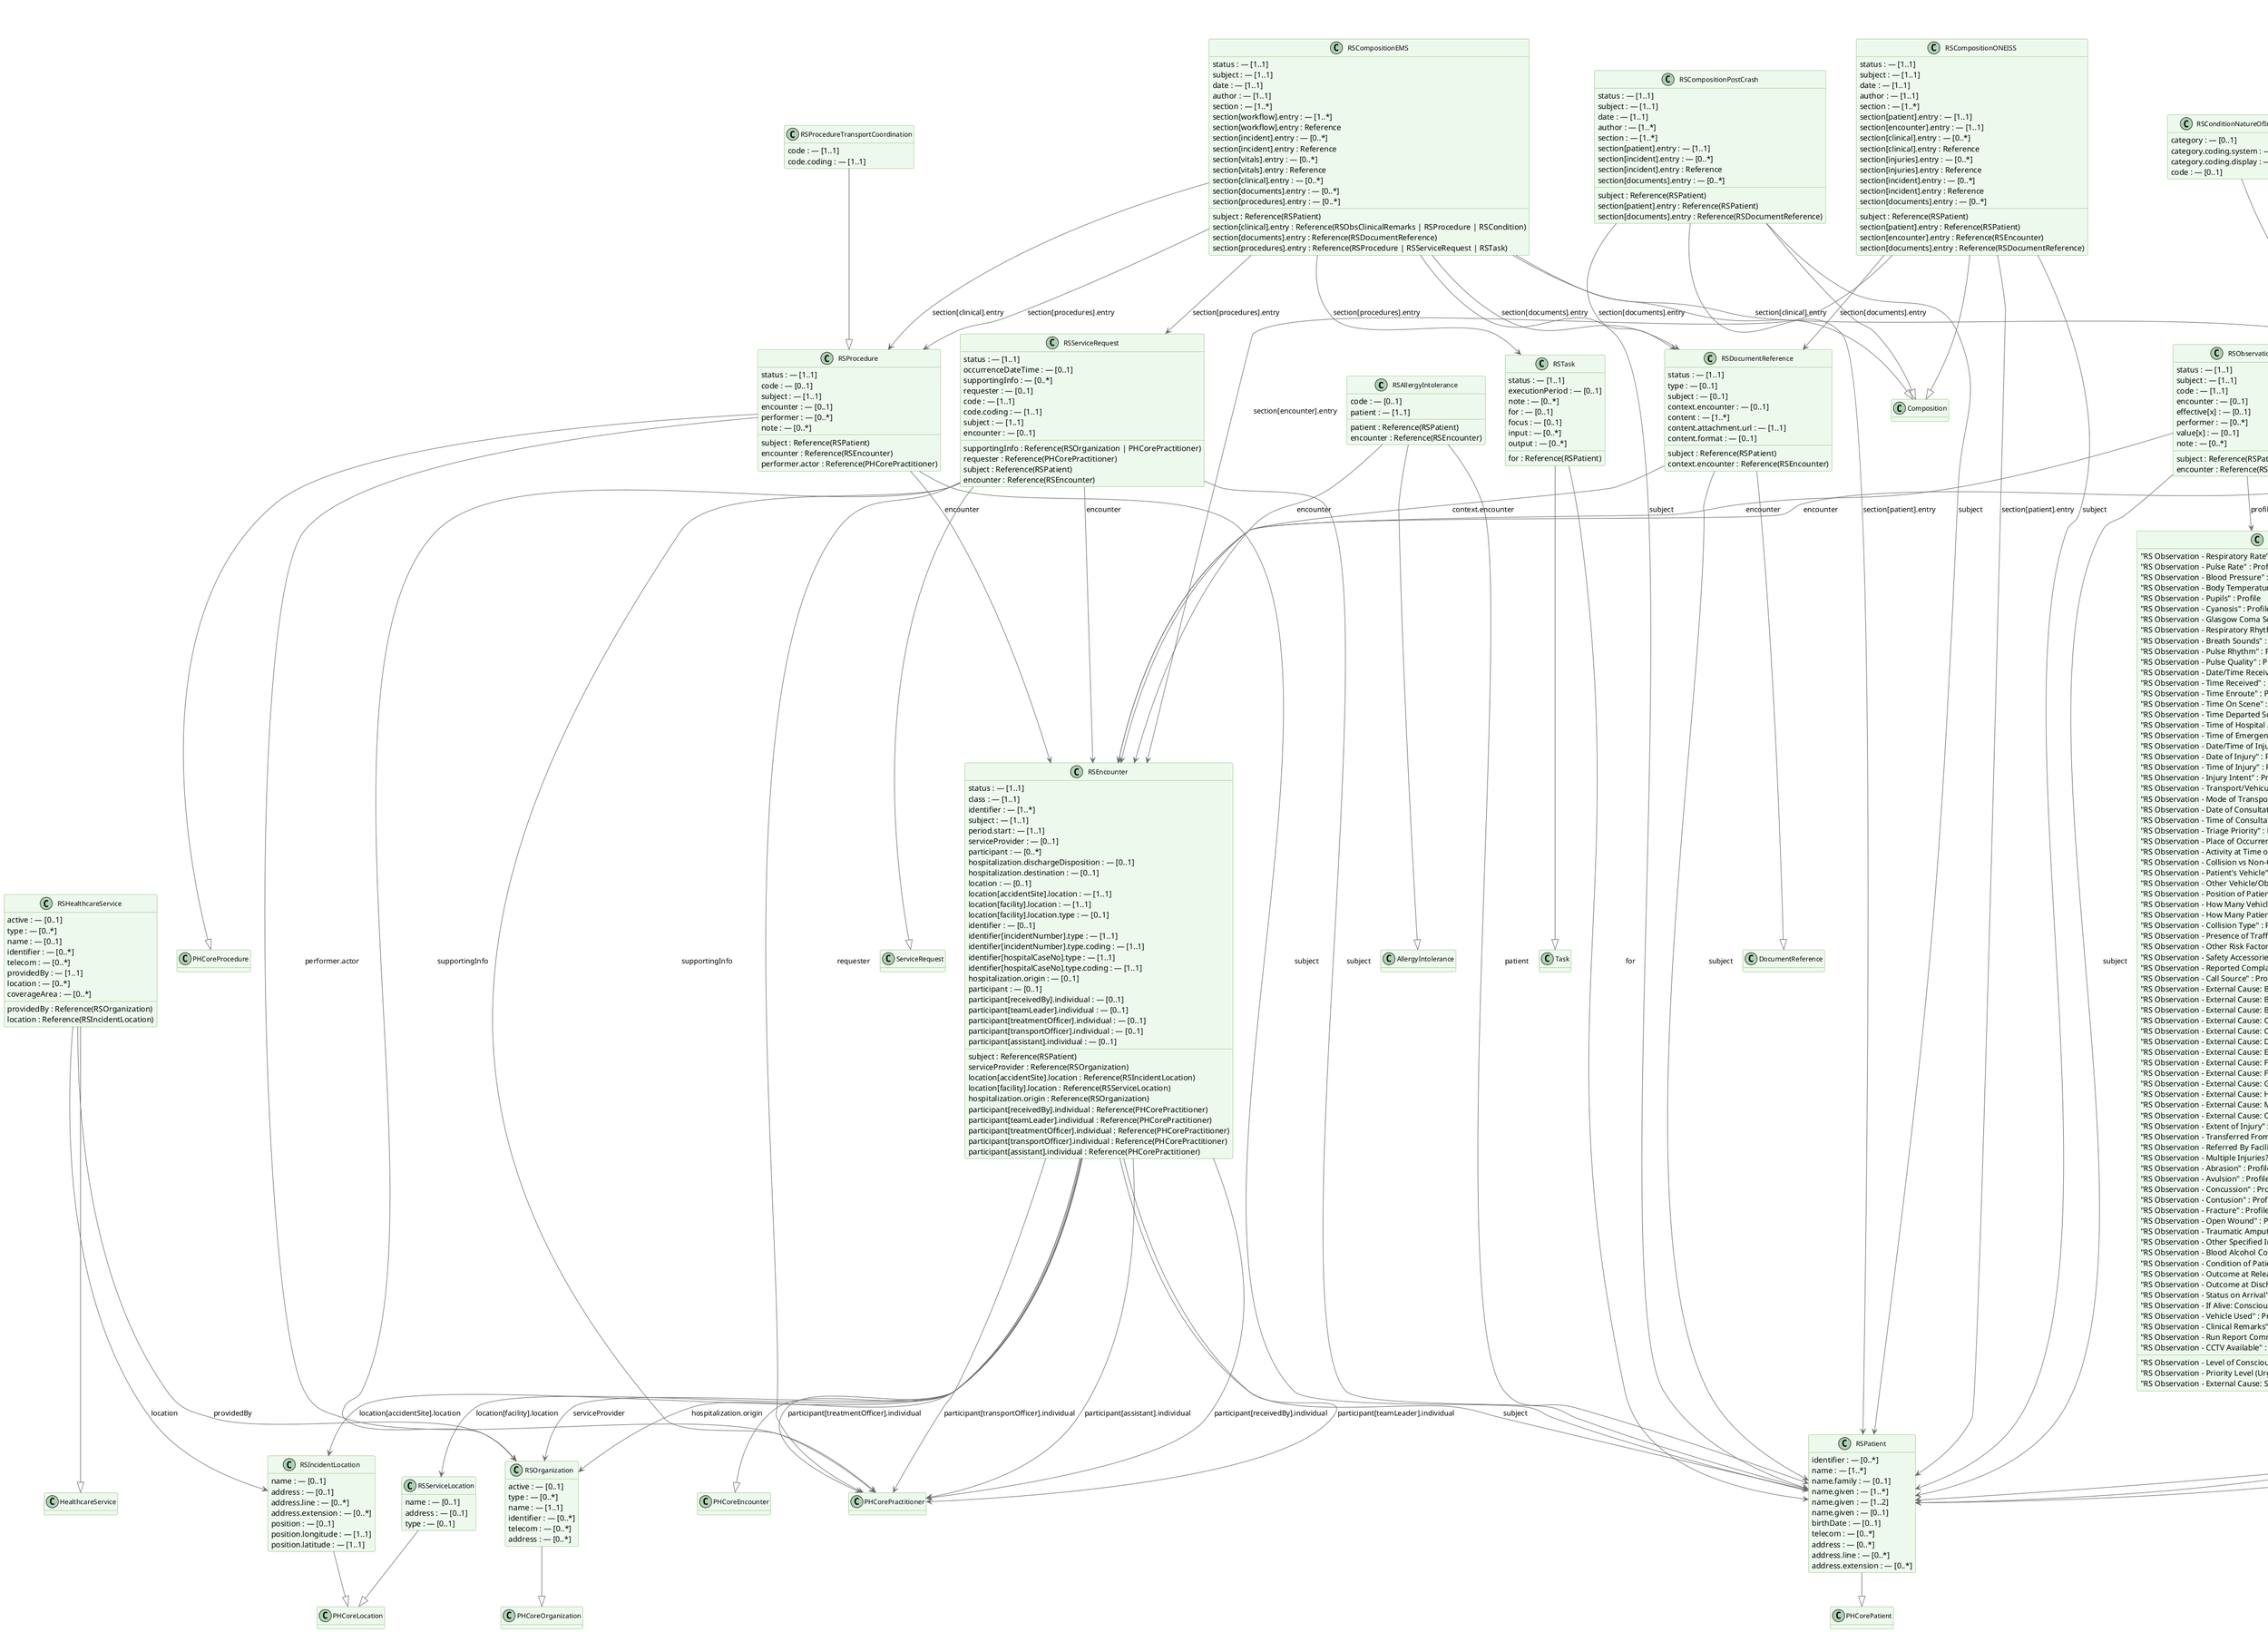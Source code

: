 @startuml
skinparam ClassFontName Arial
skinparam ClassFontSize 12
skinparam ClassAttributeIconSize 0
skinparam ClassBackgroundColor #EEF9EE
skinparam ClassBorderColor #6AA84F
skinparam ArrowColor #6A6A6A
skinparam ArrowThickness 1
hide empty methods
top to bottom direction

class "RSAllergyIntolerance" {
  code : — [0..1]
  patient : — [1..1]
  patient : Reference(RSPatient)
  encounter : Reference(RSEncounter)
}
class "AllergyIntolerance"
class "RSPatient" {
  identifier : — [0..*]
  name : — [1..*]
  name.family : — [0..1]
  name.given : — [1..*]
  name.given : — [1..2]
  name.given : — [0..1]
  birthDate : — [0..1]
  telecom : — [0..*]
  address : — [0..*]
  address.line : — [0..*]
  address.extension : — [0..*]
}
class "RSEncounter" {
  status : — [1..1]
  class : — [1..1]
  identifier : — [1..*]
  subject : — [1..1]
  subject : Reference(RSPatient)
  period.start : — [1..1]
  serviceProvider : — [0..1]
  serviceProvider : Reference(RSOrganization)
  participant : — [0..*]
  hospitalization.dischargeDisposition : — [0..1]
  hospitalization.destination : — [0..1]
  location : — [0..1]
  location[accidentSite].location : — [1..1]
  location[accidentSite].location : Reference(RSIncidentLocation)
  location[facility].location : — [1..1]
  location[facility].location : Reference(RSServiceLocation)
  location[facility].location.type : — [0..1]
  identifier : — [0..1]
  identifier[incidentNumber].type : — [1..1]
  identifier[incidentNumber].type.coding : — [1..1]
  identifier[hospitalCaseNo].type : — [1..1]
  identifier[hospitalCaseNo].type.coding : — [1..1]
  hospitalization.origin : — [0..1]
  hospitalization.origin : Reference(RSOrganization)
  participant : — [0..1]
  participant[receivedBy].individual : — [0..1]
  participant[receivedBy].individual : Reference(PHCorePractitioner)
  participant[teamLeader].individual : — [0..1]
  participant[teamLeader].individual : Reference(PHCorePractitioner)
  participant[treatmentOfficer].individual : — [0..1]
  participant[treatmentOfficer].individual : Reference(PHCorePractitioner)
  participant[transportOfficer].individual : — [0..1]
  participant[transportOfficer].individual : Reference(PHCorePractitioner)
  participant[assistant].individual : — [0..1]
  participant[assistant].individual : Reference(PHCorePractitioner)
}
class "RSCompositionEMS" {
  status : — [1..1]
  subject : — [1..1]
  subject : Reference(RSPatient)
  date : — [1..1]
  author : — [1..1]
  section : — [1..*]
  section[workflow].entry : — [1..*]
  section[workflow].entry : Reference
  section[incident].entry : — [0..*]
  section[incident].entry : Reference
  section[vitals].entry : — [0..*]
  section[vitals].entry : Reference
  section[clinical].entry : — [0..*]
  section[clinical].entry : Reference(RSObsClinicalRemarks | RSProcedure | RSCondition)
  section[documents].entry : — [0..*]
  section[documents].entry : Reference(RSDocumentReference)
  section[procedures].entry : — [0..*]
  section[procedures].entry : Reference(RSProcedure | RSServiceRequest | RSTask)
}
class "Composition"
class "RSProcedure" {
  status : — [1..1]
  code : — [0..1]
  subject : — [1..1]
  subject : Reference(RSPatient)
  encounter : — [0..1]
  encounter : Reference(RSEncounter)
  performer : — [0..*]
  performer.actor : Reference(PHCorePractitioner)
  note : — [0..*]
}
class "RSCondition" {
  subject : — [1..1]
  subject : Reference(RSPatient)
  encounter : — [0..1]
  encounter : Reference(RSEncounter)
  category : — [0..1]
  severity : — [0..1]
  code : — [0..1]
  code.text : — [0..1]
  onset[x] : — [0..1]
  note : — [0..*]
}
class "RSDocumentReference" {
  status : — [1..1]
  type : — [0..1]
  subject : — [0..1]
  subject : Reference(RSPatient)
  context.encounter : — [0..1]
  context.encounter : Reference(RSEncounter)
  content : — [1..*]
  content.attachment.url : — [1..1]
  content.format : — [0..1]
}
class "RSServiceRequest" {
  status : — [1..1]
  occurrenceDateTime : — [0..1]
  supportingInfo : — [0..*]
  supportingInfo : Reference(RSOrganization | PHCorePractitioner)
  requester : — [0..1]
  requester : Reference(PHCorePractitioner)
  code : — [1..1]
  code.coding : — [1..1]
  subject : — [1..1]
  subject : Reference(RSPatient)
  encounter : — [0..1]
  encounter : Reference(RSEncounter)
}
class "RSTask" {
  status : — [1..1]
  executionPeriod : — [0..1]
  note : — [0..*]
  for : — [0..1]
  for : Reference(RSPatient)
  focus : — [0..1]
  input : — [0..*]
  output : — [0..*]
}
class "RSBundleEMS" {
  type : — [1..1]
  entry : — [1..*]
  entry.resource : — [1..1]
  entry[composition].resource : RSCompositionEMS
  entry[patient].resource : RSPatient
  entry[encounter].resource : RSEncounter
  entry[location].resource : RSIncidentLocation
  entry[observationDateReceived].resource : RSObsDateReceived
  entry[observationTimeEnroute].resource : RSObsTimeEnroute
  entry[observationTimeOnScene].resource : RSObsTimeOnScene
  entry[observationTimeDeparted].resource : RSObsTimeDepartedScene
  entry[observationTimeHospitalArrival].resource : RSObsTimeHospitalArrival
  entry[observationTimeStationArrival].resource : RSObsTimeStationArrival
  entry[observationVitals].resource : RSObsRespiratoryRate
  entry[observationGCS].resource : RSObsGCS
  entry[observationReportedComplaint].resource : RSObsReportedComplaint
  entry[observationCallSource].resource : RSObsCallSource
  entry[observationVehicleUsed].resource : RSObsVehicleUsed
  entry[observationRunReportComments].resource : RSObsRunReportComments
  entry[observationClinicalRemarks].resource : RSObsClinicalRemarks
  entry[document].resource : RSDocumentReference
  entry[task].resource : RSTask
  entry[serviceRequest].resource : RSServiceRequest
  entry[procedure].resource : RSProcedure
  entry[claim].resource : RSClaim
}
class "Bundle"
class "RSCompositionONEISS" {
  status : — [1..1]
  subject : — [1..1]
  subject : Reference(RSPatient)
  date : — [1..1]
  author : — [1..1]
  section : — [1..*]
  section[patient].entry : — [1..1]
  section[patient].entry : Reference(RSPatient)
  section[encounter].entry : — [1..1]
  section[encounter].entry : Reference(RSEncounter)
  section[clinical].entry : — [0..*]
  section[clinical].entry : Reference
  section[injuries].entry : — [0..*]
  section[injuries].entry : Reference
  section[incident].entry : — [0..*]
  section[incident].entry : Reference
  section[documents].entry : — [0..*]
  section[documents].entry : Reference(RSDocumentReference)
}
class "RSBundleONEISS" {
  type : — [1..1]
  entry : — [1..*]
  entry.resource : — [1..1]
  entry[composition].resource : RSCompositionONEISS
  entry[patient].resource : RSPatient
  entry[encounter].resource : RSEncounter
  entry[conditionInitial].resource : RSConditionInitialImpression
  entry[conditionFinal].resource : RSConditionFinalDiagnosis
  entry[observationClinical].resource : RSObsOtherRiskFactors
  entry[observationIncident].resource : RSObsInjuryDateTime
  entry[observationExternalCause].resource : RSObsECBitesStings
  entry[observationInjuries].resource : RSObsMultipleInjuries
  entry[observationExtentOfInjury].resource : RSObsExtentOfInjury
  entry[observationTransferredFromFacility].resource : RSObsTransferredFromFacility
  entry[observationReferredByFacility].resource : RSObsReferredByFacility
  entry[document].resource : RSDocumentReference
  entry[serviceRequest].resource : RSServiceRequest
  entry[procedure].resource : RSProcedure
}
class "RSCompositionPostCrash" {
  status : — [1..1]
  subject : — [1..1]
  subject : Reference(RSPatient)
  date : — [1..1]
  author : — [1..*]
  section : — [1..*]
  section[patient].entry : — [1..1]
  section[patient].entry : Reference(RSPatient)
  section[incident].entry : — [0..*]
  section[incident].entry : Reference
  section[documents].entry : — [0..*]
  section[documents].entry : Reference(RSDocumentReference)
}
class "RSBundlePostCrash" {
  type : — [1..1]
  entry : — [1..*]
  entry.resource : — [1..1]
  entry[composition].resource : RSCompositionPostCrash
  entry[patient].resource : RSPatient
  entry[encounter].resource : RSEncounter
  entry[observationPostCrash].resource : RSObsCollisionType
  entry[document].resource : RSDocumentReference
}
class "RSClaim" {
  patient : — [1..1]
  patient : Reference(RSPatient)
  total : — [0..1]
}
class "Claim"
class "Condition"
class "RSConditionProblem" {
  code : — [0..1]
  category.coding : — [1..1]
}
class "RSConditionInitialImpression" {
  code : — [0..1]
  category.coding : — [1..1]
}
class "RSConditionFinalDiagnosis" {
  code : — [0..1]
}
class "RSConditionNatureOfInjury" {
  category : — [0..1]
  category.coding.system : — [0..1]
  category.coding.display : — [0..1]
  code : — [0..1]
}
class "RSConditionExternalCause" {
  category : — [0..1]
  category.coding.system : — [0..1]
  category.coding.display : — [0..1]
  code : — [0..1]
}
class "DocumentReference"
class "PHCoreEncounter"
class "RSOrganization" {
  active : — [0..1]
  type : — [0..*]
  name : — [1..1]
  identifier : — [0..*]
  telecom : — [0..*]
  address : — [0..*]
}
class "RSIncidentLocation" {
  name : — [0..1]
  address : — [0..1]
  address.line : — [0..*]
  address.extension : — [0..*]
  position : — [0..1]
  position.longitude : — [1..1]
  position.latitude : — [1..1]
}
class "RSServiceLocation" {
  name : — [0..1]
  address : — [0..1]
  type : — [0..1]
}
class "PHCorePractitioner"
class "PHCoreLocation"
class "RSMedicationStatement" {
  subject : — [1..1]
  subject : Reference(RSPatient)
  effective[x] : — [0..1]
  medicationCodeableConcept : — [1..1]
  medicationCodeableConcept.text : — [1..1]
}
class "MedicationStatement"
class "RSObservation" {
  status : — [1..1]
  subject : — [1..1]
  subject : Reference(RSPatient)
  code : — [1..1]
  encounter : — [0..1]
  encounter : Reference(RSEncounter)
  effective[x] : — [0..1]
  performer : — [0..*]
  value[x] : — [0..1]
  note : — [0..*]
}
class "PHCoreObservation"
class "PHCoreOrganization"
class "RSHealthcareService" {
  active : — [0..1]
  type : — [0..*]
  name : — [0..1]
  identifier : — [0..*]
  telecom : — [0..*]
  providedBy : — [1..1]
  providedBy : Reference(RSOrganization)
  location : — [0..*]
  location : Reference(RSIncidentLocation)
  coverageArea : — [0..*]
}
class "HealthcareService"
class "PHCorePatient"
class "PHCoreProcedure"
class "RSProcedureTransportCoordination" {
  code : — [1..1]
  code.coding : — [1..1]
}
class "ServiceRequest"
class "Task"
class "Obs (RS profiles)" {
  "RS Observation - Respiratory Rate" : Profile
  "RS Observation - Pulse Rate" : Profile
  "RS Observation - Blood Pressure" : Profile
  "RS Observation - Body Temperature" : Profile
  "RS Observation - Level of Consciousness (AVPU)" : Profile
  "RS Observation - Pupils" : Profile
  "RS Observation - Cyanosis" : Profile
  "RS Observation - Glasgow Coma Scale" : Profile
  "RS Observation - Respiratory Rhythm" : Profile
  "RS Observation - Breath Sounds" : Profile
  "RS Observation - Pulse Rhythm" : Profile
  "RS Observation - Pulse Quality" : Profile
  "RS Observation - Date/Time Received by EMS" : Profile
  "RS Observation - Time Received" : Profile
  "RS Observation - Time Enroute" : Profile
  "RS Observation - Time On Scene" : Profile
  "RS Observation - Time Departed Scene" : Profile
  "RS Observation - Time of Hospital Arrival" : Profile
  "RS Observation - Time of Emergency Station Arrival" : Profile
  "RS Observation - Date/Time of Injury" : Profile
  "RS Observation - Date of Injury" : Profile
  "RS Observation - Time of Injury" : Profile
  "RS Observation - Injury Intent" : Profile
  "RS Observation - Transport/Vehicular Accident" : Profile
  "RS Observation - Mode of Transport to Facility" : Profile
  "RS Observation - Date of Consultation" : Profile
  "RS Observation - Time of Consultation" : Profile
  "RS Observation - Triage Priority" : Profile
  "RS Observation - Priority Level (Urgency)" : Profile
  "RS Observation - Place of Occurrence" : Profile
  "RS Observation - Activity at Time of Incident" : Profile
  "RS Observation - Collision vs Non-Collision" : Profile
  "RS Observation - Patient's Vehicle" : Profile
  "RS Observation - Other Vehicle/Object Involved" : Profile
  "RS Observation - Position of Patient" : Profile
  "RS Observation - How Many Vehicles Involved" : Profile
  "RS Observation - How Many Patients Involved" : Profile
  "RS Observation - Collision Type" : Profile
  "RS Observation - Presence of Traffic Investigator" : Profile
  "RS Observation - Other Risk Factors" : Profile
  "RS Observation - Safety Accessories" : Profile
  "RS Observation - Reported Complaint" : Profile
  "RS Observation - Call Source" : Profile
  "RS Observation - External Cause: Bites/Stings" : Profile
  "RS Observation - External Cause: Burns" : Profile
  "RS Observation - External Cause: Burns" : Profile
  "RS Observation - External Cause: Chemical/Substance" : Profile
  "RS Observation - External Cause: Contact with Sharp Object" : Profile
  "RS Observation - External Cause: Drowning" : Profile
  "RS Observation - External Cause: Exposure to Forces of Nature" : Profile
  "RS Observation - External Cause: Fall" : Profile
  "RS Observation - External Cause: Firecracker" : Profile
  "RS Observation - External Cause: Gunshot" : Profile
  "RS Observation - External Cause: Hanging/Strangulation" : Profile
  "RS Observation - External Cause: Mauling/Assault" : Profile
  "RS Observation - External Cause: Sexual Assault/Abuse/Rape (Alleged)" : Profile
  "RS Observation - External Cause: Other" : Profile
  "RS Observation - Extent of Injury" : Profile
  "RS Observation - Transferred From Facility" : Profile
  "RS Observation - Referred By Facility" : Profile
  "RS Observation - Multiple Injuries?" : Profile
  "RS Observation - Abrasion" : Profile
  "RS Observation - Avulsion" : Profile
  "RS Observation - Concussion" : Profile
  "RS Observation - Contusion" : Profile
  "RS Observation - Fracture" : Profile
  "RS Observation - Open Wound" : Profile
  "RS Observation - Traumatic Amputation" : Profile
  "RS Observation - Other Specified Injury" : Profile
  "RS Observation - Blood Alcohol Concentration" : Profile
  "RS Observation - Condition of Patient" : Profile
  "RS Observation - Outcome at Release" : Profile
  "RS Observation - Outcome at Discharge" : Profile
  "RS Observation - Status on Arrival" : Profile
  "RS Observation - If Alive: Conscious/Unconscious" : Profile
  "RS Observation - Vehicle Used" : Profile
  "RS Observation - Clinical Remarks" : Profile
  "RS Observation - Run Report Comments" : Profile
  "RS Observation - CCTV Available" : Profile
}

"RSAllergyIntolerance" --> "RSPatient" : patient
"RSAllergyIntolerance" --> "RSEncounter" : encounter
"RSCompositionEMS" --> "RSPatient" : subject
"RSCompositionEMS" --> "RSProcedure" : section[clinical].entry
"RSCompositionEMS" --> "RSCondition" : section[clinical].entry
"RSCompositionEMS" --> "RSDocumentReference" : section[documents].entry
"RSCompositionEMS" --> "RSProcedure" : section[procedures].entry
"RSCompositionEMS" --> "RSServiceRequest" : section[procedures].entry
"RSCompositionEMS" --> "RSTask" : section[procedures].entry
"RSCompositionONEISS" --> "RSPatient" : subject
"RSCompositionONEISS" --> "RSPatient" : section[patient].entry
"RSCompositionONEISS" --> "RSEncounter" : section[encounter].entry
"RSCompositionONEISS" --> "RSDocumentReference" : section[documents].entry
"RSCompositionPostCrash" --> "RSPatient" : subject
"RSCompositionPostCrash" --> "RSPatient" : section[patient].entry
"RSCompositionPostCrash" --> "RSDocumentReference" : section[documents].entry
"RSClaim" --> "RSPatient" : patient
"RSCondition" --> "RSPatient" : subject
"RSCondition" --> "RSEncounter" : encounter
"RSDocumentReference" --> "RSPatient" : subject
"RSDocumentReference" --> "RSEncounter" : context.encounter
"RSEncounter" --> "RSPatient" : subject
"RSEncounter" --> "RSOrganization" : serviceProvider
"RSEncounter" --> "RSIncidentLocation" : location[accidentSite].location
"RSEncounter" --> "RSServiceLocation" : location[facility].location
"RSEncounter" --> "RSOrganization" : hospitalization.origin
"RSEncounter" --> "PHCorePractitioner" : participant[receivedBy].individual
"RSEncounter" --> "PHCorePractitioner" : participant[teamLeader].individual
"RSEncounter" --> "PHCorePractitioner" : participant[treatmentOfficer].individual
"RSEncounter" --> "PHCorePractitioner" : participant[transportOfficer].individual
"RSEncounter" --> "PHCorePractitioner" : participant[assistant].individual
"RSMedicationStatement" --> "RSPatient" : subject
"RSObservation" --> "RSPatient" : subject
"RSObservation" --> "RSEncounter" : encounter
"RSHealthcareService" --> "RSOrganization" : providedBy
"RSHealthcareService" --> "RSIncidentLocation" : location
"RSProcedure" --> "RSPatient" : subject
"RSProcedure" --> "RSEncounter" : encounter
"RSProcedure" --> "PHCorePractitioner" : performer.actor
"RSServiceRequest" --> "RSOrganization" : supportingInfo
"RSServiceRequest" --> "PHCorePractitioner" : supportingInfo
"RSServiceRequest" --> "PHCorePractitioner" : requester
"RSServiceRequest" --> "RSPatient" : subject
"RSServiceRequest" --> "RSEncounter" : encounter
"RSTask" --> "RSPatient" : for
"RSObservation" --> "Obs (RS profiles)" : profiles
"RSAllergyIntolerance" --|> "AllergyIntolerance"
"RSCompositionEMS" --|> "Composition"
"RSBundleEMS" --|> "Bundle"
"RSCompositionONEISS" --|> "Composition"
"RSBundleONEISS" --|> "Bundle"
"RSCompositionPostCrash" --|> "Composition"
"RSBundlePostCrash" --|> "Bundle"
"RSClaim" --|> "Claim"
"RSCondition" --|> "Condition"
"RSConditionProblem" --|> "RSCondition"
"RSConditionInitialImpression" --|> "RSCondition"
"RSConditionFinalDiagnosis" --|> "RSCondition"
"RSConditionNatureOfInjury" --|> "RSCondition"
"RSConditionExternalCause" --|> "RSCondition"
"RSDocumentReference" --|> "DocumentReference"
"RSEncounter" --|> "PHCoreEncounter"
"RSIncidentLocation" --|> "PHCoreLocation"
"RSServiceLocation" --|> "PHCoreLocation"
"RSMedicationStatement" --|> "MedicationStatement"
"RSObservation" --|> "PHCoreObservation"
"RSOrganization" --|> "PHCoreOrganization"
"RSHealthcareService" --|> "HealthcareService"
"RSPatient" --|> "PHCorePatient"
"RSProcedure" --|> "PHCoreProcedure"
"RSProcedureTransportCoordination" --|> "RSProcedure"
"RSServiceRequest" --|> "ServiceRequest"
"RSTask" --|> "Task"

@enduml
